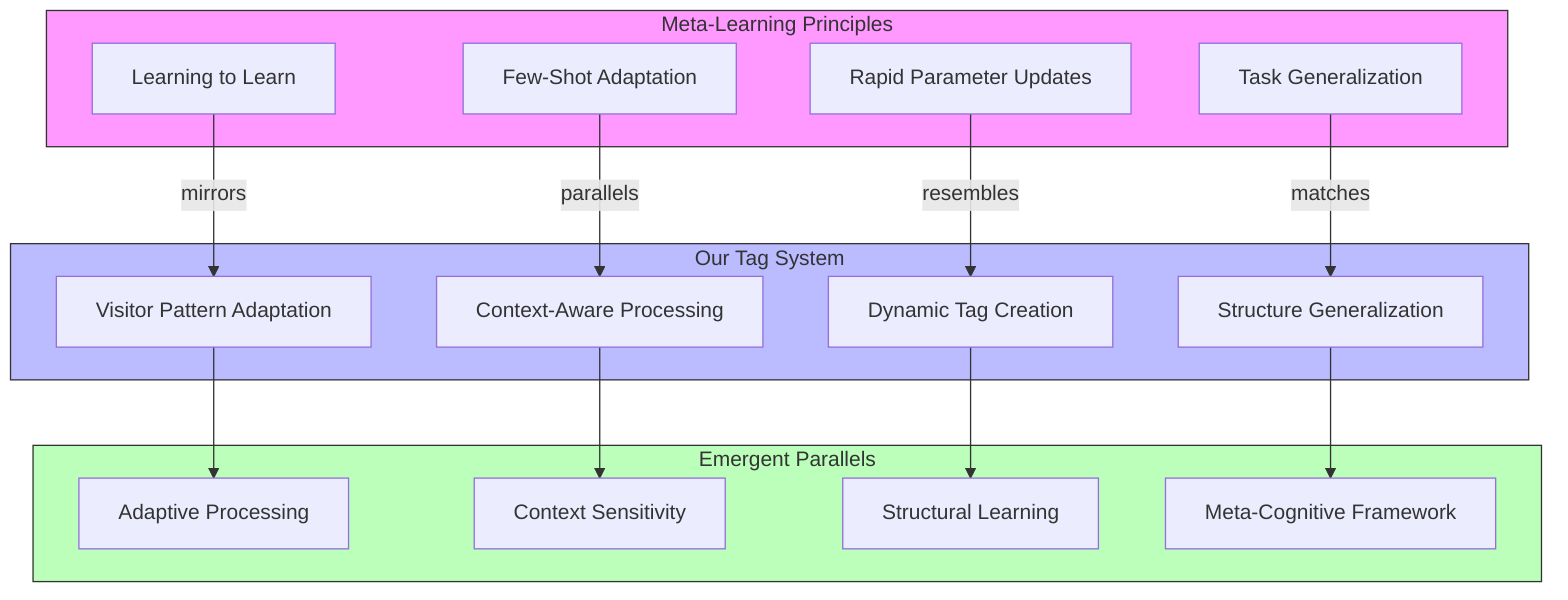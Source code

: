 graph TB
    subgraph Meta-Learning["Meta-Learning Principles"]
        ML1["Learning to Learn"]
        ML2["Few-Shot Adaptation"]
        ML3["Rapid Parameter Updates"]
        ML4["Task Generalization"]
    end

    subgraph TagSystem["Our Tag System"]
        TS1["Visitor Pattern Adaptation"]
        TS2["Context-Aware Processing"]
        TS3["Dynamic Tag Creation"]
        TS4["Structure Generalization"]
    end

    subgraph Parallels["Emergent Parallels"]
        P1["Adaptive Processing"]
        P2["Context Sensitivity"]
        P3["Structural Learning"]
        P4["Meta-Cognitive Framework"]
    end

    ML1 -->|"mirrors"| TS1
    ML2 -->|"parallels"| TS2
    ML3 -->|"resembles"| TS3
    ML4 -->|"matches"| TS4

    TS1 --> P1
    TS2 --> P2
    TS3 --> P3
    TS4 --> P4

    style Meta-Learning fill:#f9f,stroke:#333
    style TagSystem fill:#bbf,stroke:#333
    style Parallels fill:#bfb,stroke:#333